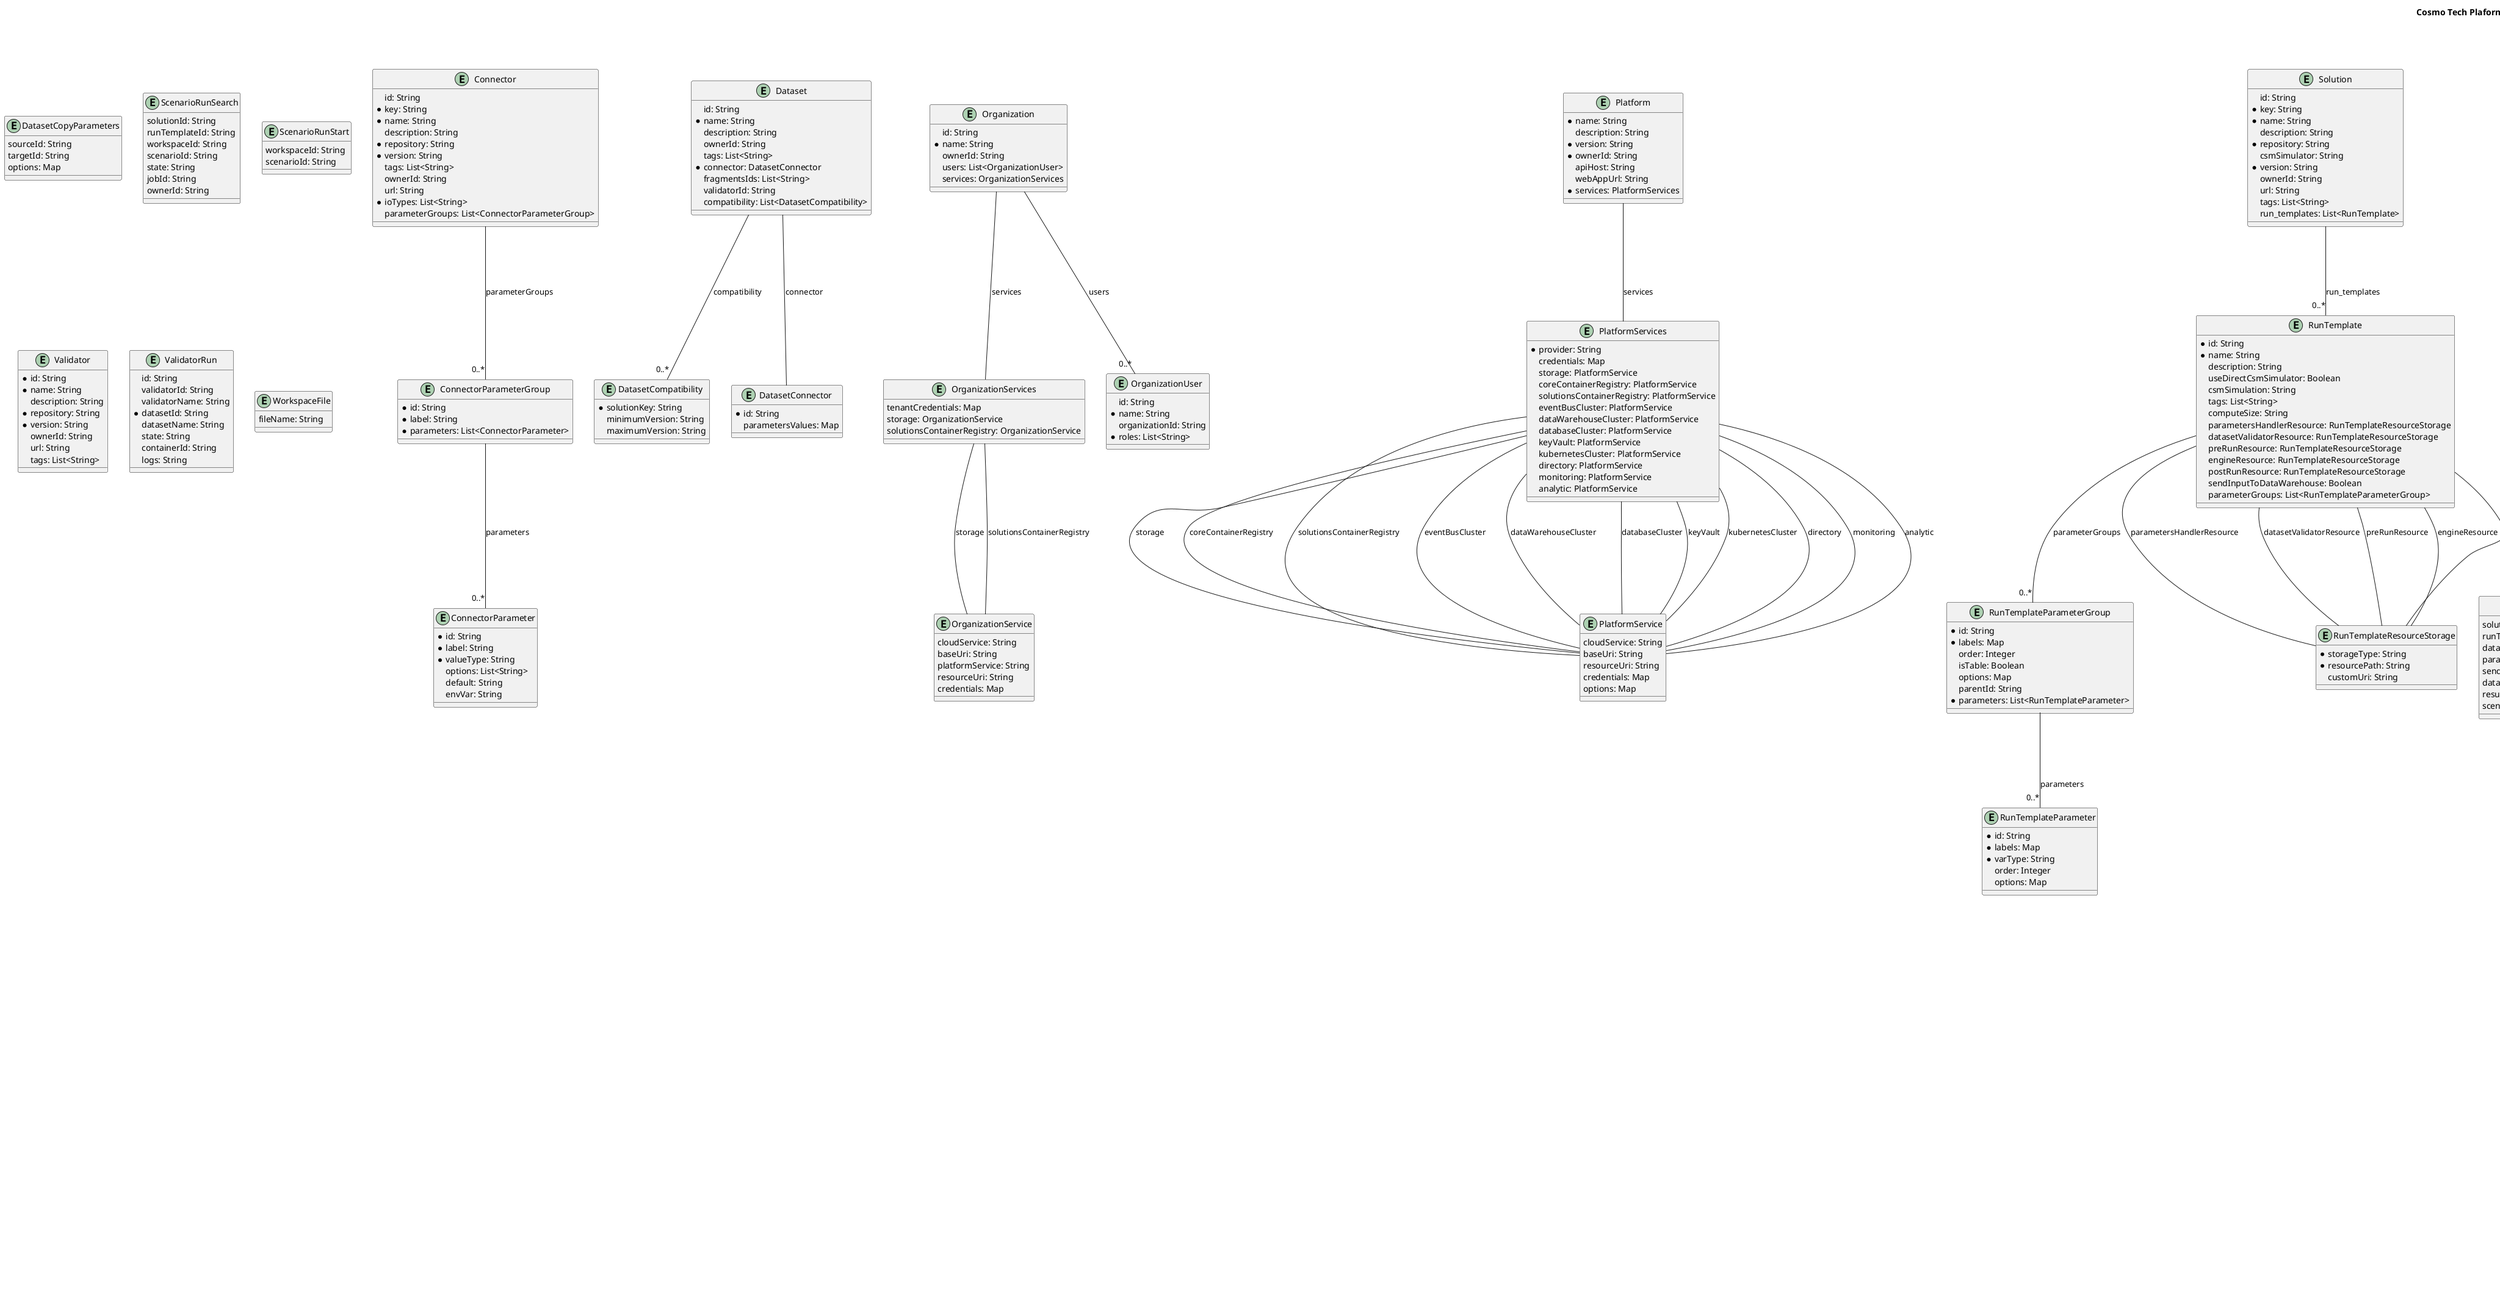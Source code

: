 @startuml

title Cosmo Tech Plaform API Schemas Diagram

entity Connector { 
    id: String
    * key: String
    * name: String
    description: String
    * repository: String
    * version: String
    tags: List<String>
    ownerId: String
    url: String
    * ioTypes: List<String>
    parameterGroups: List<ConnectorParameterGroup>
}

entity ConnectorParameter { 
    * id: String
    * label: String
    * valueType: String
    options: List<String>
    default: String
    envVar: String
}

entity ConnectorParameterGroup { 
    * id: String
    * label: String
    * parameters: List<ConnectorParameter>
}

entity Dataset { 
    id: String
    * name: String
    description: String
    ownerId: String
    tags: List<String>
    * connector: DatasetConnector
    fragmentsIds: List<String>
    validatorId: String
    compatibility: List<DatasetCompatibility>
}

entity DatasetCompatibility { 
    * solutionKey: String
    minimumVersion: String
    maximumVersion: String
}

entity DatasetConnector { 
    * id: String
    parametersValues: Map
}

entity DatasetCopyParameters { 
    sourceId: String
    targetId: String
    options: Map
}

entity Organization { 
    id: String
    * name: String
    ownerId: String
    users: List<OrganizationUser>
    services: OrganizationServices
}

entity OrganizationService { 
    cloudService: String
    baseUri: String
    platformService: String
    resourceUri: String
    credentials: Map
}

entity OrganizationServices { 
    tenantCredentials: Map
    storage: OrganizationService
    solutionsContainerRegistry: OrganizationService
}

entity OrganizationUser { 
    id: String
    * name: String
    organizationId: String
    * roles: List<String>
}

entity Platform { 
    * name: String
    description: String
    * version: String
    * ownerId: String
    apiHost: String
    webAppUrl: String
    * services: PlatformServices
}

entity PlatformService { 
    cloudService: String
    baseUri: String
    resourceUri: String
    credentials: Map
    options: Map
}

entity PlatformServices { 
    * provider: String
    credentials: Map
    storage: PlatformService
    coreContainerRegistry: PlatformService
    solutionsContainerRegistry: PlatformService
    eventBusCluster: PlatformService
    dataWarehouseCluster: PlatformService
    databaseCluster: PlatformService
    keyVault: PlatformService
    kubernetesCluster: PlatformService
    directory: PlatformService
    monitoring: PlatformService
    analytic: PlatformService
}

entity RunTemplate { 
    * id: String
    * name: String
    description: String
    useDirectCsmSimulator: Boolean
    csmSimulation: String
    tags: List<String>
    computeSize: String
    parametersHandlerResource: RunTemplateResourceStorage
    datasetValidatorResource: RunTemplateResourceStorage
    preRunResource: RunTemplateResourceStorage
    engineResource: RunTemplateResourceStorage
    postRunResource: RunTemplateResourceStorage
    sendInputToDataWarehouse: Boolean
    parameterGroups: List<RunTemplateParameterGroup>
}

entity RunTemplateParameter { 
    * id: String
    * labels: Map
    * varType: String
    order: Integer
    options: Map
}

entity RunTemplateParameterGroup { 
    * id: String
    * labels: Map
    order: Integer
    isTable: Boolean
    options: Map
    parentId: String
    * parameters: List<RunTemplateParameter>
}

entity RunTemplateParameterValue { 
    * parameterId: String
    varType: String
    * value: String
}

entity RunTemplateResourceStorage { 
    * storageType: String
    * resourcePath: String
    customUri: String
}

entity Scenario { 
    id: String
    * name: String
    description: String
    tags: List<String>
    parentId: String
    ownerId: String
    solutionId: String
    runTemplateId: String
    users: List<ScenarioUser>
    state: String
    creationDate: String
    ownerName: String
    solutionName: String
    runTemplateName: String
    datasetList: List<String>
    parametersValues: List<ScenarioRunTemplateParameterValue>
}

entity ScenarioChangedParameterValue { 
    parameterId: String
    varType: String
    value: String
    comparedValue: String
}

entity ScenarioComparisonResult { 
    scenarioId: String
    comparedScenarioId: String
    changedValues: List<ScenarioChangedParameterValue>
}

entity ScenarioRun { 
    datasetList: List<String>
    parametersValues: List<RunTemplateParameterValue>
    sendInputToDataWarehouse: Boolean
    dataWarehouseDB: String
    resultsEventBusResourceUri: String
    scenariorunEventBusResourceUri: String
    nodeLabel: String
    fetchDatasetContainers: List<ScenarioRunContainer>
    fetchScenarioParametersContainer: ScenarioRunContainer
    applyParametersContainer: ScenarioRunContainer
    validateDataContainer: ScenarioRunContainer
    sendDataWarehouseContainer: ScenarioRunContainer
    preRunContainer: ScenarioRunContainer
    runContainer: ScenarioRunContainer
    postRunContainer: ScenarioRunContainer
}

entity ScenarioRunBase { 
    id: String
    jobId: String
    ownerId: String
    workspaceId: String
    workspaceName: String
    scenarioId: String
    scenarioName: String
    solutionId: String
    solutionName: String
    solutionVersion: String
    runTemplateId: String
    runTemplateName: String
    computeSize: String
    state: String
    failedStep: String
    failedContainerId: String
    startTime: String
    endTime: String
}

entity ScenarioRunContainer { 
    id: String
    envVars: Map
    image: String
    runArgs: List<String>
}

entity ScenarioRunContainerLog { 
    timeGenerated: String
    entrySource: String
    logEntry: String
}

entity ScenarioRunContainerLogs { 
    computer: String
    logs: List<ScenarioRunContainerLog>
    textLog: String
}

entity ScenarioRunLogs { 
    scenariorunId: String
    options: ScenarioRunLogsOptions
    fetchDatasetContainers: List<ScenarioRunContainerLogs>
    fetchScenarioParametersContainer: ScenarioRunContainerLogs
    applyParametersContainer: ScenarioRunContainerLogs
    validateDataContainer: ScenarioRunContainerLogs
    sendDataWarehouseContainer: ScenarioRunContainerLogs
    preRunContainer: ScenarioRunContainerLogs
    runContainer: ScenarioRunContainerLogs
    postRunContainer: ScenarioRunContainerLogs
}

entity ScenarioRunLogsOptions { 
    containerIds: List<String>
    plainText: Boolean
}

entity ScenarioRunSearch { 
    solutionId: String
    runTemplateId: String
    workspaceId: String
    scenarioId: String
    state: String
    jobId: String
    ownerId: String
}

entity ScenarioRunStart { 
    workspaceId: String
    scenarioId: String
}

entity ScenarioRunStartContainers { 
    nodeLabel: String
    fetchDatasetContainers: List<ScenarioRunContainer>
    fetchScenarioParametersContainer: ScenarioRunContainer
    applyParametersContainer: ScenarioRunContainer
    validateDataContainer: ScenarioRunContainer
    sendDataWarehouseContainer: ScenarioRunContainer
    preRunContainer: ScenarioRunContainer
    runContainer: ScenarioRunContainer
    postRunContainer: ScenarioRunContainer
}

entity ScenarioRunStartSolution { 
    solutionId: String
    runTemplateId: String
    datasetList: List<String>
    parametersValues: List<RunTemplateParameterValue>
    sendInputToDataWarehouse: Boolean
    dataWarehouseDB: String
    resultsEventBusResourceUri: String
    scenariorunEventBusResourceUri: String
}

entity ScenarioRunTemplateParameterValue { 
    * parameterId: String
    varType: String
    * value: String
    isInherited: String
}

entity ScenarioUser { 
    * id: String
    name: String
    * roles: String
}

entity Solution { 
    id: String
    * key: String
    * name: String
    description: String
    * repository: String
    csmSimulator: String
    * version: String
    ownerId: String
    url: String
    tags: List<String>
    run_templates: List<RunTemplate>
}

entity User { 
    id: String
    * name: String
    * platformRoles: List<String>
    organizations: List<UserOrganization>
}

entity UserOrganization { 
    id: String
    name: String
    roles: List<String>
    workspaces: List<UserWorkspace>
}

entity UserWorkspace { 
    id: String
    name: String
    roles: List<String>
}

entity Validator { 
    * id: String
    * name: String
    description: String
    * repository: String
    * version: String
    ownerId: String
    url: String
    tags: List<String>
}

entity ValidatorRun { 
    id: String
    validatorId: String
    validatorName: String
    * datasetId: String
    datasetName: String
    state: String
    containerId: String
    logs: String
}

entity Workspace { 
    id: String
    * name: String
    description: String
    version: String
    tags: List<String>
    ownerId: String
    * solution: WorkspaceSolution
    users: List<WorkspaceUser>
    webApp: WorkspaceWebApp
    services: WorkspaceServices
    sendInputToDataWarehouse: Boolean
}

entity WorkspaceFile { 
    fileName: String
}

entity WorkspaceService { 
    cloudService: String
    baseUri: String
    platformService: String
    resourceUri: String
    credentials: Map
}

entity WorkspaceServices { 
    tenantCredentials: Map
    resultsEventBus: WorkspaceService
    scenariorunEventBus: WorkspaceService
    dataWarehouse: WorkspaceService
    storage: WorkspaceService
}

entity WorkspaceSolution { 
    * solutionId: String
    runTemplateFilter: List<String>
    defaultRunTemplateDataset: Map
}

entity WorkspaceUser { 
    * id: String
    name: String
    * roles: List<String>
}

entity WorkspaceWebApp { 
    * url: String
    iframes: Map
    options: Map
}

ScenarioRunBase <|--- ScenarioRun
ScenarioRunContainer <|--- ScenarioRunContainerLogs

Connector -- "0..*" ConnectorParameterGroup : parameterGroups
Organization -- "0..*" OrganizationUser : users
Organization -- OrganizationServices : services
User -- "0..*" UserOrganization : organizations
Platform -- PlatformServices : services
RunTemplateParameterGroup -- "0..*" RunTemplateParameter : parameters
ScenarioRunStartSolution -- "0..*" RunTemplateParameterValue : parametersValues
RunTemplate -- RunTemplateResourceStorage : parametersHandlerResource
RunTemplate -- RunTemplateResourceStorage : datasetValidatorResource
RunTemplate -- RunTemplateResourceStorage : preRunResource
RunTemplate -- RunTemplateResourceStorage : engineResource
RunTemplate -- RunTemplateResourceStorage : postRunResource
RunTemplate -- "0..*" RunTemplateParameterGroup : parameterGroups
ScenarioRunContainerLogs -- "0..*" ScenarioRunContainerLog : logs
UserOrganization -- "0..*" UserWorkspace : workspaces
ScenarioRunLogs -- ScenarioRunLogsOptions : options
ScenarioRunLogs -- "0..*" ScenarioRunContainerLogs : fetchDatasetContainers
ScenarioRunLogs -- ScenarioRunContainerLogs : fetchScenarioParametersContainer
ScenarioRunLogs -- ScenarioRunContainerLogs : applyParametersContainer
ScenarioRunLogs -- ScenarioRunContainerLogs : validateDataContainer
ScenarioRunLogs -- ScenarioRunContainerLogs : sendDataWarehouseContainer
ScenarioRunLogs -- ScenarioRunContainerLogs : preRunContainer
ScenarioRunLogs -- ScenarioRunContainerLogs : runContainer
ScenarioRunLogs -- ScenarioRunContainerLogs : postRunContainer
Solution -- "0..*" RunTemplate : run_templates
ScenarioComparisonResult -- "0..*" ScenarioChangedParameterValue : changedValues
Dataset -- DatasetConnector : connector
Dataset -- "0..*" DatasetCompatibility : compatibility
WorkspaceServices -- WorkspaceService : resultsEventBus
WorkspaceServices -- WorkspaceService : scenariorunEventBus
WorkspaceServices -- WorkspaceService : dataWarehouse
WorkspaceServices -- WorkspaceService : storage
ConnectorParameterGroup -- "0..*" ConnectorParameter : parameters
OrganizationServices -- OrganizationService : storage
OrganizationServices -- OrganizationService : solutionsContainerRegistry
Scenario -- "0..*" ScenarioUser : users
Scenario -- "0..*" ScenarioRunTemplateParameterValue : parametersValues
ScenarioRun -- "0..*" RunTemplateParameterValue : parametersValues
ScenarioRun -- "0..*" ScenarioRunContainer : fetchDatasetContainers
ScenarioRun -- ScenarioRunContainer : fetchScenarioParametersContainer
ScenarioRun -- ScenarioRunContainer : applyParametersContainer
ScenarioRun -- ScenarioRunContainer : validateDataContainer
ScenarioRun -- ScenarioRunContainer : sendDataWarehouseContainer
ScenarioRun -- ScenarioRunContainer : preRunContainer
ScenarioRun -- ScenarioRunContainer : runContainer
ScenarioRun -- ScenarioRunContainer : postRunContainer
PlatformServices -- PlatformService : storage
PlatformServices -- PlatformService : coreContainerRegistry
PlatformServices -- PlatformService : solutionsContainerRegistry
PlatformServices -- PlatformService : eventBusCluster
PlatformServices -- PlatformService : dataWarehouseCluster
PlatformServices -- PlatformService : databaseCluster
PlatformServices -- PlatformService : keyVault
PlatformServices -- PlatformService : kubernetesCluster
PlatformServices -- PlatformService : directory
PlatformServices -- PlatformService : monitoring
PlatformServices -- PlatformService : analytic
ScenarioRunStartContainers -- "0..*" ScenarioRunContainer : fetchDatasetContainers
ScenarioRunStartContainers -- ScenarioRunContainer : fetchScenarioParametersContainer
ScenarioRunStartContainers -- ScenarioRunContainer : applyParametersContainer
ScenarioRunStartContainers -- ScenarioRunContainer : validateDataContainer
ScenarioRunStartContainers -- ScenarioRunContainer : sendDataWarehouseContainer
ScenarioRunStartContainers -- ScenarioRunContainer : preRunContainer
ScenarioRunStartContainers -- ScenarioRunContainer : runContainer
ScenarioRunStartContainers -- ScenarioRunContainer : postRunContainer
Workspace -- WorkspaceSolution : solution
Workspace -- "0..*" WorkspaceUser : users
Workspace -- WorkspaceWebApp : webApp
Workspace -- WorkspaceServices : services

@enduml